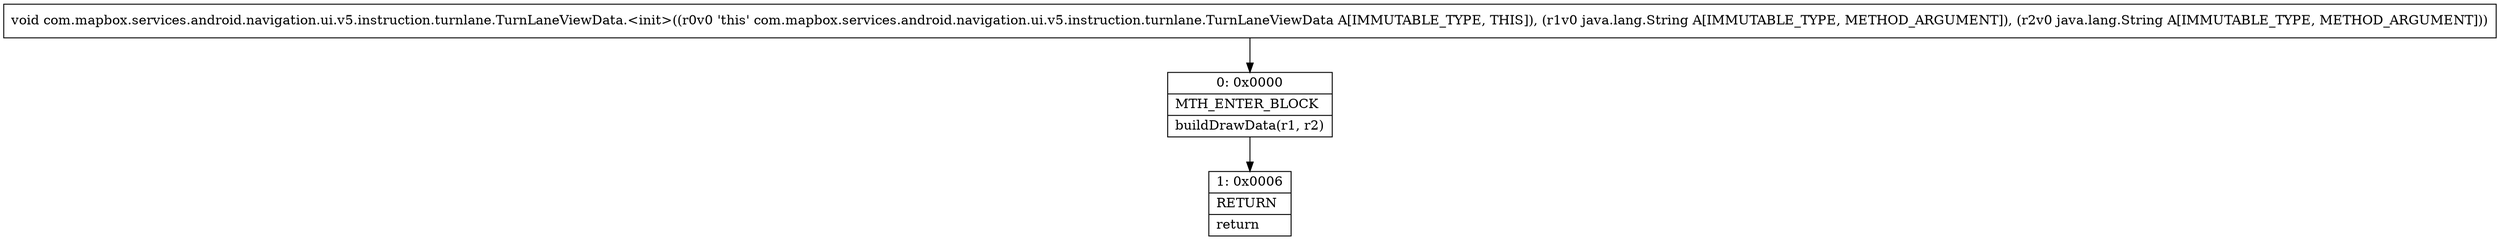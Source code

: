 digraph "CFG forcom.mapbox.services.android.navigation.ui.v5.instruction.turnlane.TurnLaneViewData.\<init\>(Ljava\/lang\/String;Ljava\/lang\/String;)V" {
Node_0 [shape=record,label="{0\:\ 0x0000|MTH_ENTER_BLOCK\l|buildDrawData(r1, r2)\l}"];
Node_1 [shape=record,label="{1\:\ 0x0006|RETURN\l|return\l}"];
MethodNode[shape=record,label="{void com.mapbox.services.android.navigation.ui.v5.instruction.turnlane.TurnLaneViewData.\<init\>((r0v0 'this' com.mapbox.services.android.navigation.ui.v5.instruction.turnlane.TurnLaneViewData A[IMMUTABLE_TYPE, THIS]), (r1v0 java.lang.String A[IMMUTABLE_TYPE, METHOD_ARGUMENT]), (r2v0 java.lang.String A[IMMUTABLE_TYPE, METHOD_ARGUMENT])) }"];
MethodNode -> Node_0;
Node_0 -> Node_1;
}

